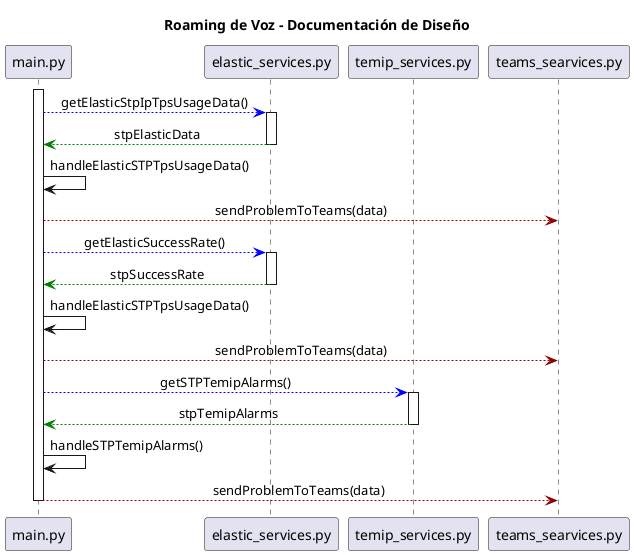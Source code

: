 @startuml sequenceEj-2
!define BlueGreen [color=blue]
!define GreenBlue [color=green]

skinparam SequenceMessageAlignment center
skinparam participant {
  backgroundColor<<BlueGreen>> GreenBlue
}

title Roaming de Voz - Documentación de Diseño

participant "main.py" as M
participant "elastic_services.py" as E
participant "temip_services.py" as T
participant "teams_searvices.py" as TT

activate M
M -[#Blue]-> E: getElasticStpIpTpsUsageData()
activate E
E -[#Green]-> M: stpElasticData
deactivate E
M -> M: handleElasticSTPTpsUsageData()


M -[#DarkRed]-> TT: sendProblemToTeams(data)


M -[#Blue]-> E: getElasticSuccessRate()
activate E
E -[#Green]-> M: stpSuccessRate
deactivate E
M -> M: handleElasticSTPTpsUsageData()
M -[#DarkRed]-> TT: sendProblemToTeams(data)


M -[#Blue]-> T: getSTPTemipAlarms()
activate T
T -[#Green]-> M: stpTemipAlarms
deactivate T

M -> M: handleSTPTemipAlarms()

M -[#DarkRed]-> TT: sendProblemToTeams(data)

deactivate M
deactivate TT
@enduml
